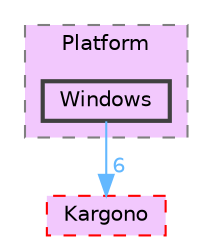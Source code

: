 digraph "Windows"
{
 // LATEX_PDF_SIZE
  bgcolor="transparent";
  edge [fontname=Helvetica,fontsize=10,labelfontname=Helvetica,labelfontsize=10];
  node [fontname=Helvetica,fontsize=10,shape=box,height=0.2,width=0.4];
  compound=true
  subgraph clusterdir_d797493ab59b6e486e6f44fac047da71 {
    graph [ bgcolor="#f2c8fd", pencolor="grey50", label="Platform", fontname=Helvetica,fontsize=10 style="filled,dashed", URL="dir_d797493ab59b6e486e6f44fac047da71.html",tooltip=""]
  dir_4c53f110dc43779e54d2ee3a2d630498 [label="Windows", fillcolor="#f2c8fd", color="grey25", style="filled,bold", URL="dir_4c53f110dc43779e54d2ee3a2d630498.html",tooltip=""];
  }
  dir_7e5cb1b5695315adb194a974e0500647 [label="Kargono", fillcolor="#f2c8fd", color="red", style="filled,dashed", URL="dir_7e5cb1b5695315adb194a974e0500647.html",tooltip=""];
  dir_4c53f110dc43779e54d2ee3a2d630498->dir_7e5cb1b5695315adb194a974e0500647 [headlabel="6", labeldistance=1.5 headhref="dir_000006_000003.html" color="steelblue1" fontcolor="steelblue1"];
}
